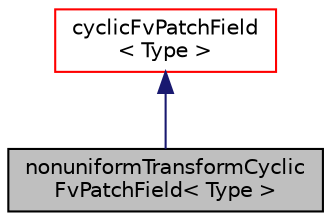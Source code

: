 digraph "nonuniformTransformCyclicFvPatchField&lt; Type &gt;"
{
  bgcolor="transparent";
  edge [fontname="Helvetica",fontsize="10",labelfontname="Helvetica",labelfontsize="10"];
  node [fontname="Helvetica",fontsize="10",shape=record];
  Node1 [label="nonuniformTransformCyclic\lFvPatchField\< Type \>",height=0.2,width=0.4,color="black", fillcolor="grey75", style="filled", fontcolor="black"];
  Node2 -> Node1 [dir="back",color="midnightblue",fontsize="10",style="solid",fontname="Helvetica"];
  Node2 [label="cyclicFvPatchField\l\< Type \>",height=0.2,width=0.4,color="red",URL="$a00477.html",tooltip="This boundary condition enforces a cyclic condition between a pair of boundaries. ..."];
}
